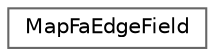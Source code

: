 digraph "Graphical Class Hierarchy"
{
 // LATEX_PDF_SIZE
  bgcolor="transparent";
  edge [fontname=Helvetica,fontsize=10,labelfontname=Helvetica,labelfontsize=10];
  node [fontname=Helvetica,fontsize=10,shape=box,height=0.2,width=0.4];
  rankdir="LR";
  Node0 [id="Node000000",label="MapFaEdgeField",height=0.2,width=0.4,color="grey40", fillcolor="white", style="filled",URL="$classFoam_1_1MapFaEdgeField.html",tooltip="Map edge internal field on topology change. This is a partial template specialisation,..."];
}
